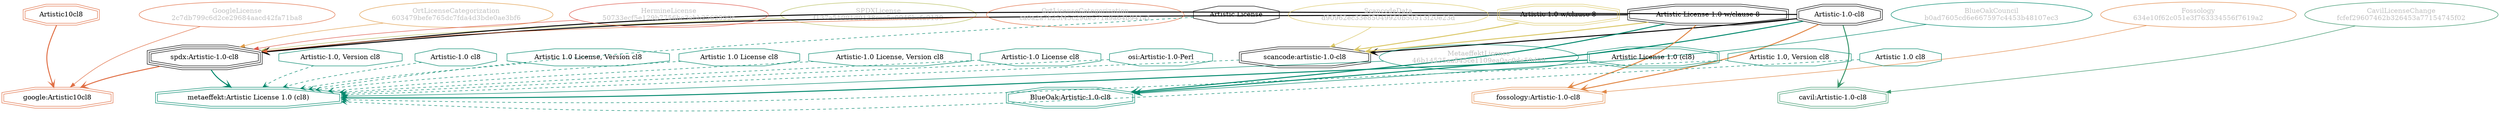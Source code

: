 strict digraph {
    node [shape=box];
    graph [splines=curved];
    325 [label="SPDXLicense\nf137a51001d0138cec5a0946bcfa9130"
        ,fontcolor=gray
        ,color="#b8bf62"
        ,fillcolor="beige;1"
        ,shape=ellipse];
    326 [label="spdx:Artistic-1.0-cl8"
        ,shape=tripleoctagon];
    327 [label="Artistic-1.0-cl8"
        ,shape=doubleoctagon];
    328 [label="Artistic License 1.0 w/clause 8"
        ,shape=doubleoctagon];
    5467 [label="GoogleLicense\n2c7db799c6d2ce29684aacd42fa71ba8"
         ,fontcolor=gray
         ,color="#e06f45"
         ,fillcolor="beige;1"
         ,shape=ellipse];
    5468 [label="google:Artistic10cl8"
         ,color="#e06f45"
         ,shape=doubleoctagon];
    5469 [label=Artistic10cl8
         ,color="#e06f45"
         ,shape=doubleoctagon];
    9055 [label="BlueOakCouncil\nb0ad7605cd6e667597c4453b48107ec3"
         ,fontcolor=gray
         ,color="#00876c"
         ,fillcolor="beige;1"
         ,shape=ellipse];
    9056 [label="BlueOak:Artistic-1.0-cl8"
         ,color="#00876c"
         ,shape=doubleoctagon];
    11966 [label="ScancodeData\nd90962ec33e85049920b50513f20e23d"
          ,fontcolor=gray
          ,color="#dac767"
          ,fillcolor="beige;1"
          ,shape=ellipse];
    11967 [label="scancode:artistic-1.0-cl8"
          ,shape=doubleoctagon];
    11968 [label="Artistic 1.0 w/clause 8"
          ,color="#dac767"
          ,shape=doubleoctagon];
    27407 [label="Fossology\n634e10f62c051e3f763334556f7619a2"
          ,fontcolor=gray
          ,color="#e18745"
          ,fillcolor="beige;1"
          ,shape=ellipse];
    27408 [label="fossology:Artistic-1.0-cl8"
          ,color="#e18745"
          ,shape=doubleoctagon];
    28507 [label="OrtLicenseCategorization\nca0a2a7b25f45c29de571a9a64b941a1"
          ,fontcolor=gray
          ,color="#e06f45"
          ,fillcolor="beige;1"
          ,shape=ellipse];
    35364 [label="OrtLicenseCategorization\n603479befe765dc7fda4d3bde0ae3bf6"
          ,fontcolor=gray
          ,color="#e09d4b"
          ,fillcolor="beige;1"
          ,shape=ellipse];
    36396 [label="Artistic License"
          ,shape=octagon];
    36406 [label="CavilLicenseChange\nfcfef29607462b326453a77154745f02"
          ,fontcolor=gray
          ,color="#379469"
          ,fillcolor="beige;1"
          ,shape=ellipse];
    36407 [label="cavil:Artistic-1.0-cl8"
          ,color="#379469"
          ,shape=doubleoctagon];
    38397 [label="MetaeffektLicense\n46b14525aa545ce1109ea0ac0de59d99"
          ,fontcolor=gray
          ,color="#00876c"
          ,fillcolor="beige;1"
          ,shape=ellipse];
    38398 [label="metaeffekt:Artistic License 1.0 (cl8)"
          ,color="#00876c"
          ,shape=doubleoctagon];
    38399 [label="Artistic License 1.0 (cl8)"
          ,color="#00876c"
          ,shape=doubleoctagon];
    38400 [label="Artistic 1.0, Version cl8"
          ,color="#00876c"
          ,shape=octagon];
    38401 [label="Artistic 1.0 cl8"
          ,color="#00876c"
          ,shape=octagon];
    38402 [label="Artistic-1.0, Version cl8"
          ,color="#00876c"
          ,shape=octagon];
    38403 [label="Artistic-1.0 cl8"
          ,color="#00876c"
          ,shape=octagon];
    38404 [label="Artistic 1.0 License, Version cl8"
          ,color="#00876c"
          ,shape=octagon];
    38405 [label="Artistic 1.0 License cl8"
          ,color="#00876c"
          ,shape=octagon];
    38406 [label="Artistic-1.0 License, Version cl8"
          ,color="#00876c"
          ,shape=octagon];
    38407 [label="Artistic-1.0 License cl8"
          ,color="#00876c"
          ,shape=octagon];
    38408 [label="osi:Artistic-1.0-Perl"
          ,color="#00876c"
          ,shape=octagon];
    49945 [label="HermineLicense\n50733ecf5e129b7756be3abb2562599c"
          ,fontcolor=gray
          ,color="#dc574a"
          ,fillcolor="beige;1"
          ,shape=ellipse];
    325 -> 326 [weight=0.5
               ,color="#b8bf62"];
    326 -> 5468 [style=bold
                ,arrowhead=vee
                ,weight=0.7
                ,color="#e06f45"];
    326 -> 38398 [style=bold
                 ,arrowhead=vee
                 ,weight=0.7
                 ,color="#00876c"];
    327 -> 326 [style=bold
               ,arrowhead=vee
               ,weight=0.7];
    327 -> 9056 [style=bold
                ,arrowhead=vee
                ,weight=0.7
                ,color="#00876c"];
    327 -> 11967 [style=bold
                 ,arrowhead=vee
                 ,weight=0.7];
    327 -> 27408 [style=bold
                 ,arrowhead=vee
                 ,weight=0.7
                 ,color="#e18745"];
    327 -> 36407 [style=bold
                 ,arrowhead=vee
                 ,weight=0.7
                 ,color="#379469"];
    327 -> 36407 [style=bold
                 ,arrowhead=vee
                 ,weight=0.7
                 ,color="#379469"];
    328 -> 326 [style=bold
               ,arrowhead=vee
               ,weight=0.7];
    328 -> 9056 [style=bold
                ,arrowhead=vee
                ,weight=0.7
                ,color="#00876c"];
    328 -> 11967 [style=bold
                 ,arrowhead=vee
                 ,weight=0.7
                 ,color="#dac767"];
    328 -> 27408 [style=bold
                 ,arrowhead=vee
                 ,weight=0.7
                 ,color="#e18745"];
    5467 -> 5468 [weight=0.5
                 ,color="#e06f45"];
    5469 -> 5468 [style=bold
                 ,arrowhead=vee
                 ,weight=0.7
                 ,color="#e06f45"];
    9055 -> 9056 [weight=0.5
                 ,color="#00876c"];
    11966 -> 11967 [weight=0.5
                   ,color="#dac767"];
    11967 -> 38398 [style=dashed
                   ,arrowhead=vee
                   ,weight=0.5
                   ,color="#00876c"];
    11968 -> 11967 [style=bold
                   ,arrowhead=vee
                   ,weight=0.7
                   ,color="#dac767"];
    27407 -> 27408 [weight=0.5
                   ,color="#e18745"];
    28507 -> 326 [weight=0.5
                 ,color="#e06f45"];
    35364 -> 326 [weight=0.5
                 ,color="#e09d4b"];
    36396 -> 38398 [style=dashed
                   ,arrowhead=vee
                   ,weight=0.5
                   ,color="#00876c"];
    36406 -> 36407 [weight=0.5
                   ,color="#379469"];
    38397 -> 38398 [weight=0.5
                   ,color="#00876c"];
    38399 -> 38398 [style=bold
                   ,arrowhead=vee
                   ,weight=0.7
                   ,color="#00876c"];
    38400 -> 38398 [style=dashed
                   ,arrowhead=vee
                   ,weight=0.5
                   ,color="#00876c"];
    38401 -> 38398 [style=dashed
                   ,arrowhead=vee
                   ,weight=0.5
                   ,color="#00876c"];
    38402 -> 38398 [style=dashed
                   ,arrowhead=vee
                   ,weight=0.5
                   ,color="#00876c"];
    38403 -> 38398 [style=dashed
                   ,arrowhead=vee
                   ,weight=0.5
                   ,color="#00876c"];
    38404 -> 38398 [style=dashed
                   ,arrowhead=vee
                   ,weight=0.5
                   ,color="#00876c"];
    38405 -> 38398 [style=dashed
                   ,arrowhead=vee
                   ,weight=0.5
                   ,color="#00876c"];
    38406 -> 38398 [style=dashed
                   ,arrowhead=vee
                   ,weight=0.5
                   ,color="#00876c"];
    38407 -> 38398 [style=dashed
                   ,arrowhead=vee
                   ,weight=0.5
                   ,color="#00876c"];
    38408 -> 38398 [style=dashed
                   ,arrowhead=vee
                   ,weight=0.5
                   ,color="#00876c"];
    49945 -> 326 [weight=0.5
                 ,color="#dc574a"];
}
